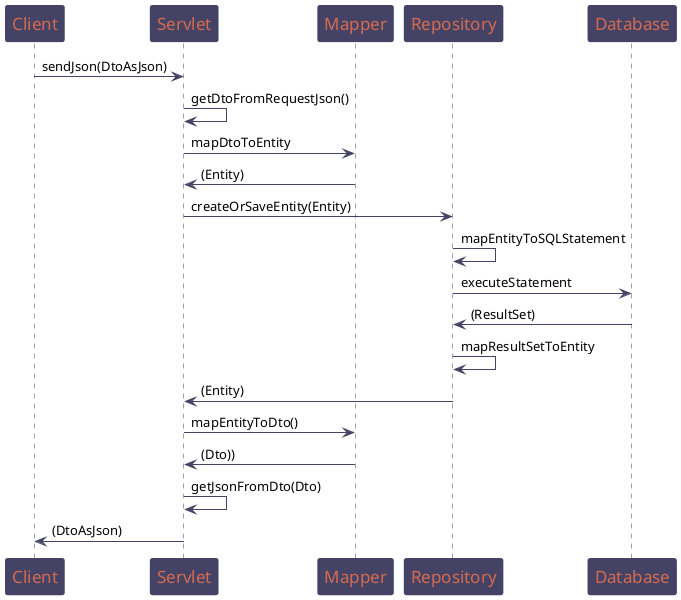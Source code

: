 @startuml
'https://plantuml.com/sequence-diagram

skinparam sequence {
    ArrowColor #444365
    ActorBorderColor #444365
    LifeLineBorderColor #444365
    LifeLineBackgroundColor #d56a4e

    ParticipantBackgroundColor #444365
    ParticipantFontName Impact
    ParticipantFontSize 17
    ParticipantFontColor #d56a4e
    ParticipantBorderColor #444365
    ParticipantBackgroundColor #444365
    ParticipantFontName Impact
    ParticipantFontSize 17
    ParticipantFontColor #d56a4e

    ActorBackgroundColor aqua
    ActorFontColor DeepSkyBlue
    ActorFontSize 17
    ActorFontName Aapex
}

skinparam collections {
    BackgroundColor #444365
    BorderColor #444365
}

skinparam entity {
    BackgroundColor #d56a4e
    BorderColor #444365
}

Client -> Servlet: sendJson(DtoAsJson)
Servlet -> Servlet: getDtoFromRequestJson()
Servlet -> Mapper: mapDtoToEntity
Mapper -> Servlet: (Entity)
Servlet -> Repository: createOrSaveEntity(Entity)
Repository -> Repository: mapEntityToSQLStatement
Repository -> Database: executeStatement
Database -> Repository: (ResultSet)
Repository -> Repository: mapResultSetToEntity
Repository -> Servlet: (Entity)
Servlet -> Mapper: mapEntityToDto()
Mapper -> Servlet: (Dto))
Servlet -> Servlet: getJsonFromDto(Dto)
Servlet -> Client: (DtoAsJson)


@enduml